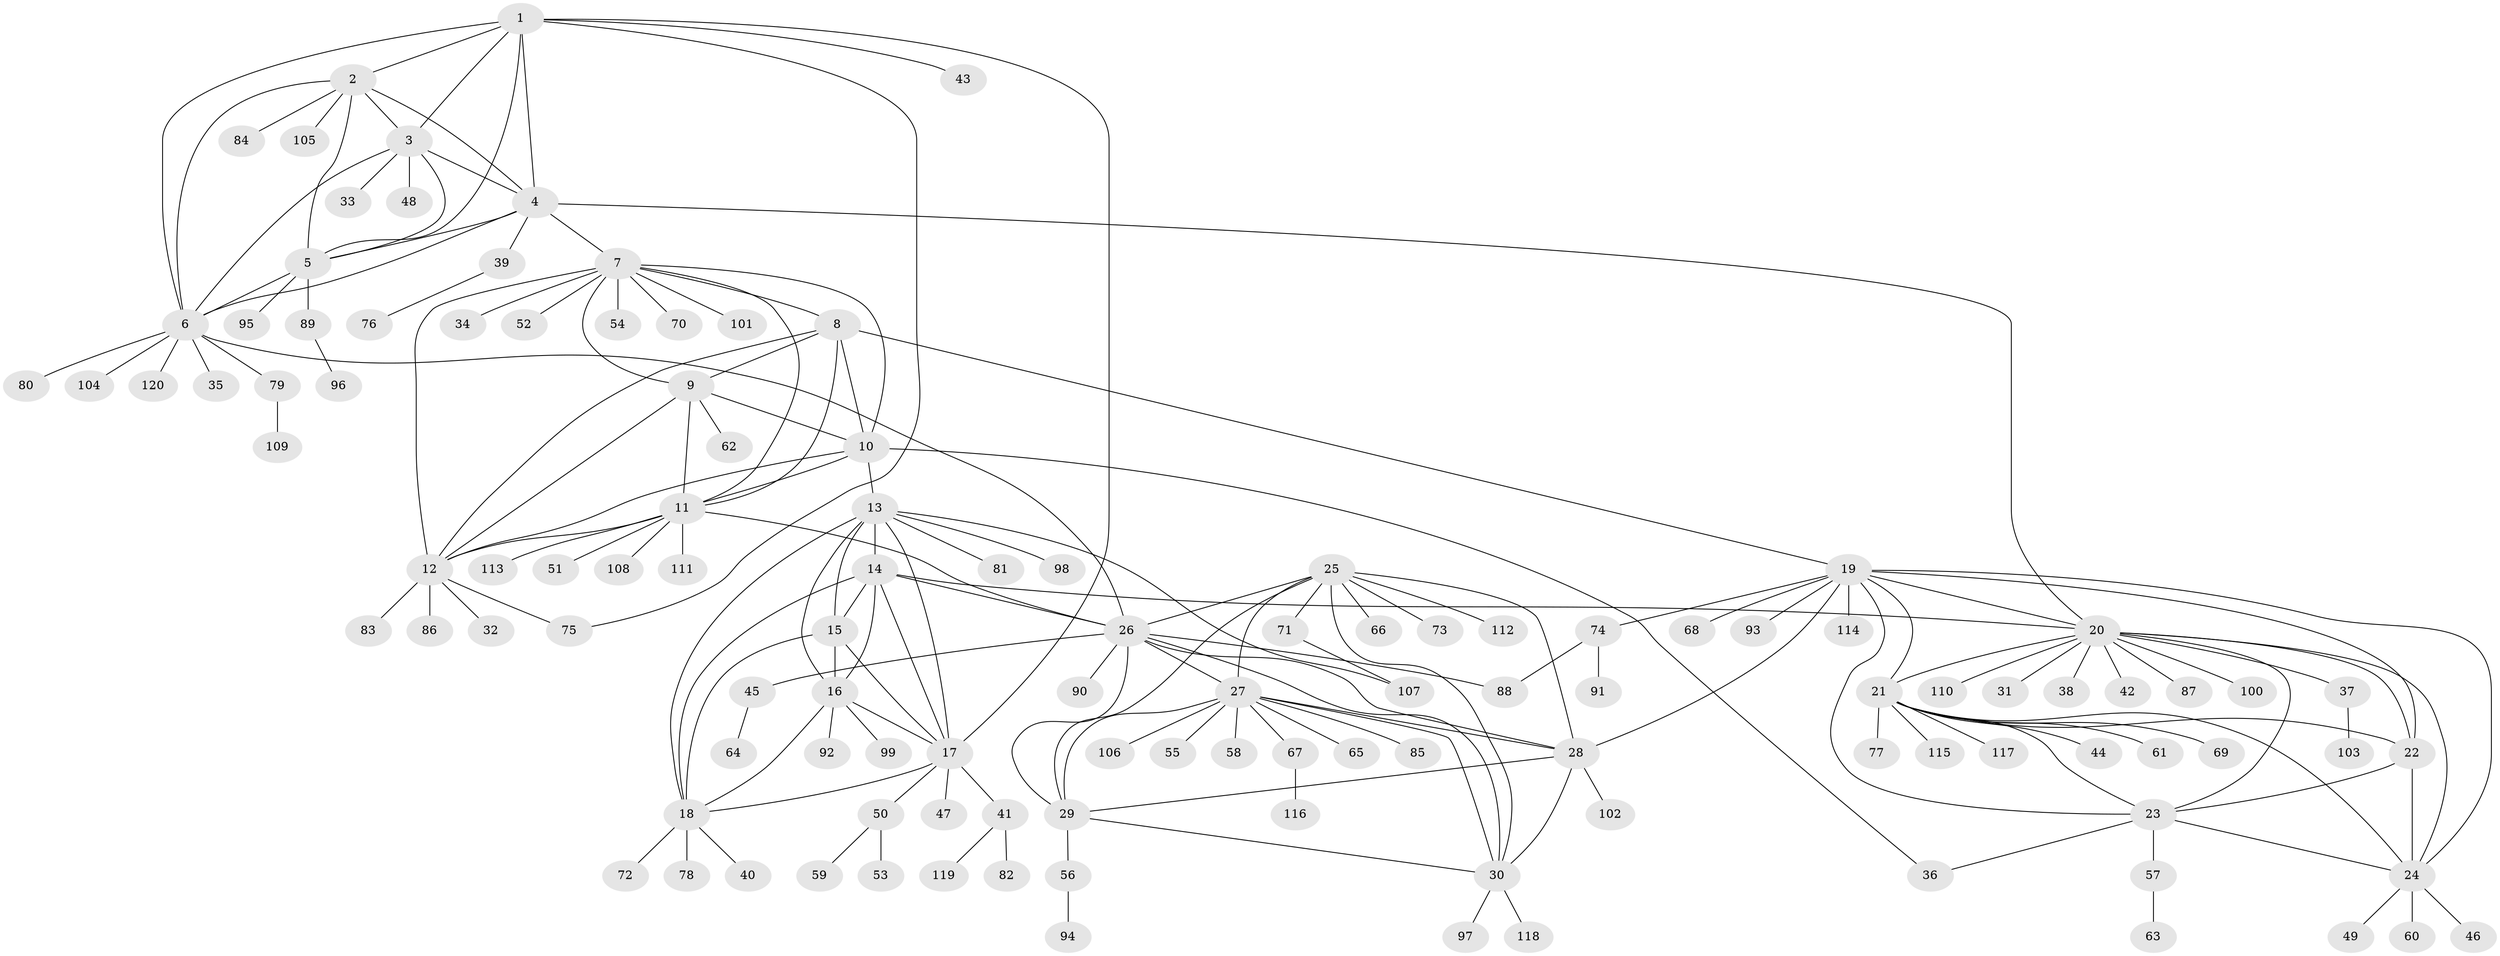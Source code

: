 // Generated by graph-tools (version 1.1) at 2025/15/03/09/25 04:15:54]
// undirected, 120 vertices, 179 edges
graph export_dot {
graph [start="1"]
  node [color=gray90,style=filled];
  1;
  2;
  3;
  4;
  5;
  6;
  7;
  8;
  9;
  10;
  11;
  12;
  13;
  14;
  15;
  16;
  17;
  18;
  19;
  20;
  21;
  22;
  23;
  24;
  25;
  26;
  27;
  28;
  29;
  30;
  31;
  32;
  33;
  34;
  35;
  36;
  37;
  38;
  39;
  40;
  41;
  42;
  43;
  44;
  45;
  46;
  47;
  48;
  49;
  50;
  51;
  52;
  53;
  54;
  55;
  56;
  57;
  58;
  59;
  60;
  61;
  62;
  63;
  64;
  65;
  66;
  67;
  68;
  69;
  70;
  71;
  72;
  73;
  74;
  75;
  76;
  77;
  78;
  79;
  80;
  81;
  82;
  83;
  84;
  85;
  86;
  87;
  88;
  89;
  90;
  91;
  92;
  93;
  94;
  95;
  96;
  97;
  98;
  99;
  100;
  101;
  102;
  103;
  104;
  105;
  106;
  107;
  108;
  109;
  110;
  111;
  112;
  113;
  114;
  115;
  116;
  117;
  118;
  119;
  120;
  1 -- 2;
  1 -- 3;
  1 -- 4;
  1 -- 5;
  1 -- 6;
  1 -- 17;
  1 -- 43;
  1 -- 75;
  2 -- 3;
  2 -- 4;
  2 -- 5;
  2 -- 6;
  2 -- 84;
  2 -- 105;
  3 -- 4;
  3 -- 5;
  3 -- 6;
  3 -- 33;
  3 -- 48;
  4 -- 5;
  4 -- 6;
  4 -- 7;
  4 -- 20;
  4 -- 39;
  5 -- 6;
  5 -- 89;
  5 -- 95;
  6 -- 26;
  6 -- 35;
  6 -- 79;
  6 -- 80;
  6 -- 104;
  6 -- 120;
  7 -- 8;
  7 -- 9;
  7 -- 10;
  7 -- 11;
  7 -- 12;
  7 -- 34;
  7 -- 52;
  7 -- 54;
  7 -- 70;
  7 -- 101;
  8 -- 9;
  8 -- 10;
  8 -- 11;
  8 -- 12;
  8 -- 19;
  9 -- 10;
  9 -- 11;
  9 -- 12;
  9 -- 62;
  10 -- 11;
  10 -- 12;
  10 -- 13;
  10 -- 36;
  11 -- 12;
  11 -- 26;
  11 -- 51;
  11 -- 108;
  11 -- 111;
  11 -- 113;
  12 -- 32;
  12 -- 75;
  12 -- 83;
  12 -- 86;
  13 -- 14;
  13 -- 15;
  13 -- 16;
  13 -- 17;
  13 -- 18;
  13 -- 81;
  13 -- 98;
  13 -- 107;
  14 -- 15;
  14 -- 16;
  14 -- 17;
  14 -- 18;
  14 -- 20;
  14 -- 26;
  15 -- 16;
  15 -- 17;
  15 -- 18;
  16 -- 17;
  16 -- 18;
  16 -- 92;
  16 -- 99;
  17 -- 18;
  17 -- 41;
  17 -- 47;
  17 -- 50;
  18 -- 40;
  18 -- 72;
  18 -- 78;
  19 -- 20;
  19 -- 21;
  19 -- 22;
  19 -- 23;
  19 -- 24;
  19 -- 28;
  19 -- 68;
  19 -- 74;
  19 -- 93;
  19 -- 114;
  20 -- 21;
  20 -- 22;
  20 -- 23;
  20 -- 24;
  20 -- 31;
  20 -- 37;
  20 -- 38;
  20 -- 42;
  20 -- 87;
  20 -- 100;
  20 -- 110;
  21 -- 22;
  21 -- 23;
  21 -- 24;
  21 -- 44;
  21 -- 61;
  21 -- 69;
  21 -- 77;
  21 -- 115;
  21 -- 117;
  22 -- 23;
  22 -- 24;
  23 -- 24;
  23 -- 36;
  23 -- 57;
  24 -- 46;
  24 -- 49;
  24 -- 60;
  25 -- 26;
  25 -- 27;
  25 -- 28;
  25 -- 29;
  25 -- 30;
  25 -- 66;
  25 -- 71;
  25 -- 73;
  25 -- 112;
  26 -- 27;
  26 -- 28;
  26 -- 29;
  26 -- 30;
  26 -- 45;
  26 -- 88;
  26 -- 90;
  27 -- 28;
  27 -- 29;
  27 -- 30;
  27 -- 55;
  27 -- 58;
  27 -- 65;
  27 -- 67;
  27 -- 85;
  27 -- 106;
  28 -- 29;
  28 -- 30;
  28 -- 102;
  29 -- 30;
  29 -- 56;
  30 -- 97;
  30 -- 118;
  37 -- 103;
  39 -- 76;
  41 -- 82;
  41 -- 119;
  45 -- 64;
  50 -- 53;
  50 -- 59;
  56 -- 94;
  57 -- 63;
  67 -- 116;
  71 -- 107;
  74 -- 88;
  74 -- 91;
  79 -- 109;
  89 -- 96;
}
